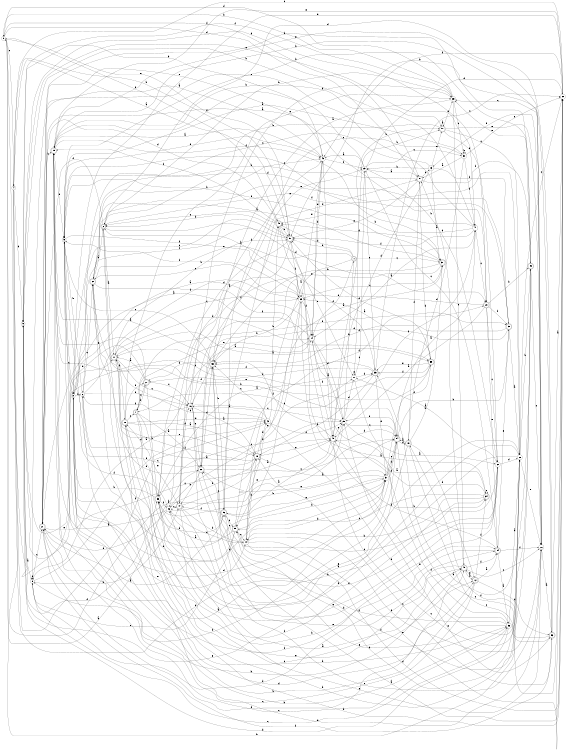 digraph n49_3 {
__start0 [label="" shape="none"];

rankdir=LR;
size="8,5";

s0 [style="filled", color="black", fillcolor="white" shape="circle", label="0"];
s1 [style="rounded,filled", color="black", fillcolor="white" shape="doublecircle", label="1"];
s2 [style="rounded,filled", color="black", fillcolor="white" shape="doublecircle", label="2"];
s3 [style="filled", color="black", fillcolor="white" shape="circle", label="3"];
s4 [style="filled", color="black", fillcolor="white" shape="circle", label="4"];
s5 [style="filled", color="black", fillcolor="white" shape="circle", label="5"];
s6 [style="filled", color="black", fillcolor="white" shape="circle", label="6"];
s7 [style="rounded,filled", color="black", fillcolor="white" shape="doublecircle", label="7"];
s8 [style="filled", color="black", fillcolor="white" shape="circle", label="8"];
s9 [style="filled", color="black", fillcolor="white" shape="circle", label="9"];
s10 [style="rounded,filled", color="black", fillcolor="white" shape="doublecircle", label="10"];
s11 [style="rounded,filled", color="black", fillcolor="white" shape="doublecircle", label="11"];
s12 [style="rounded,filled", color="black", fillcolor="white" shape="doublecircle", label="12"];
s13 [style="filled", color="black", fillcolor="white" shape="circle", label="13"];
s14 [style="rounded,filled", color="black", fillcolor="white" shape="doublecircle", label="14"];
s15 [style="rounded,filled", color="black", fillcolor="white" shape="doublecircle", label="15"];
s16 [style="filled", color="black", fillcolor="white" shape="circle", label="16"];
s17 [style="filled", color="black", fillcolor="white" shape="circle", label="17"];
s18 [style="rounded,filled", color="black", fillcolor="white" shape="doublecircle", label="18"];
s19 [style="rounded,filled", color="black", fillcolor="white" shape="doublecircle", label="19"];
s20 [style="rounded,filled", color="black", fillcolor="white" shape="doublecircle", label="20"];
s21 [style="rounded,filled", color="black", fillcolor="white" shape="doublecircle", label="21"];
s22 [style="filled", color="black", fillcolor="white" shape="circle", label="22"];
s23 [style="filled", color="black", fillcolor="white" shape="circle", label="23"];
s24 [style="rounded,filled", color="black", fillcolor="white" shape="doublecircle", label="24"];
s25 [style="filled", color="black", fillcolor="white" shape="circle", label="25"];
s26 [style="filled", color="black", fillcolor="white" shape="circle", label="26"];
s27 [style="rounded,filled", color="black", fillcolor="white" shape="doublecircle", label="27"];
s28 [style="filled", color="black", fillcolor="white" shape="circle", label="28"];
s29 [style="filled", color="black", fillcolor="white" shape="circle", label="29"];
s30 [style="filled", color="black", fillcolor="white" shape="circle", label="30"];
s31 [style="rounded,filled", color="black", fillcolor="white" shape="doublecircle", label="31"];
s32 [style="filled", color="black", fillcolor="white" shape="circle", label="32"];
s33 [style="rounded,filled", color="black", fillcolor="white" shape="doublecircle", label="33"];
s34 [style="rounded,filled", color="black", fillcolor="white" shape="doublecircle", label="34"];
s35 [style="rounded,filled", color="black", fillcolor="white" shape="doublecircle", label="35"];
s36 [style="filled", color="black", fillcolor="white" shape="circle", label="36"];
s37 [style="filled", color="black", fillcolor="white" shape="circle", label="37"];
s38 [style="rounded,filled", color="black", fillcolor="white" shape="doublecircle", label="38"];
s39 [style="filled", color="black", fillcolor="white" shape="circle", label="39"];
s40 [style="filled", color="black", fillcolor="white" shape="circle", label="40"];
s41 [style="filled", color="black", fillcolor="white" shape="circle", label="41"];
s42 [style="filled", color="black", fillcolor="white" shape="circle", label="42"];
s43 [style="filled", color="black", fillcolor="white" shape="circle", label="43"];
s44 [style="filled", color="black", fillcolor="white" shape="circle", label="44"];
s45 [style="rounded,filled", color="black", fillcolor="white" shape="doublecircle", label="45"];
s46 [style="filled", color="black", fillcolor="white" shape="circle", label="46"];
s47 [style="rounded,filled", color="black", fillcolor="white" shape="doublecircle", label="47"];
s48 [style="rounded,filled", color="black", fillcolor="white" shape="doublecircle", label="48"];
s49 [style="rounded,filled", color="black", fillcolor="white" shape="doublecircle", label="49"];
s50 [style="rounded,filled", color="black", fillcolor="white" shape="doublecircle", label="50"];
s51 [style="rounded,filled", color="black", fillcolor="white" shape="doublecircle", label="51"];
s52 [style="rounded,filled", color="black", fillcolor="white" shape="doublecircle", label="52"];
s53 [style="rounded,filled", color="black", fillcolor="white" shape="doublecircle", label="53"];
s54 [style="rounded,filled", color="black", fillcolor="white" shape="doublecircle", label="54"];
s55 [style="rounded,filled", color="black", fillcolor="white" shape="doublecircle", label="55"];
s56 [style="rounded,filled", color="black", fillcolor="white" shape="doublecircle", label="56"];
s57 [style="rounded,filled", color="black", fillcolor="white" shape="doublecircle", label="57"];
s58 [style="rounded,filled", color="black", fillcolor="white" shape="doublecircle", label="58"];
s59 [style="rounded,filled", color="black", fillcolor="white" shape="doublecircle", label="59"];
s60 [style="rounded,filled", color="black", fillcolor="white" shape="doublecircle", label="60"];
s0 -> s25 [label="a"];
s0 -> s28 [label="b"];
s0 -> s4 [label="c"];
s0 -> s51 [label="d"];
s0 -> s49 [label="e"];
s0 -> s51 [label="f"];
s1 -> s44 [label="a"];
s1 -> s57 [label="b"];
s1 -> s31 [label="c"];
s1 -> s49 [label="d"];
s1 -> s52 [label="e"];
s1 -> s14 [label="f"];
s2 -> s11 [label="a"];
s2 -> s39 [label="b"];
s2 -> s48 [label="c"];
s2 -> s20 [label="d"];
s2 -> s18 [label="e"];
s2 -> s21 [label="f"];
s3 -> s14 [label="a"];
s3 -> s6 [label="b"];
s3 -> s57 [label="c"];
s3 -> s37 [label="d"];
s3 -> s44 [label="e"];
s3 -> s32 [label="f"];
s4 -> s57 [label="a"];
s4 -> s57 [label="b"];
s4 -> s37 [label="c"];
s4 -> s9 [label="d"];
s4 -> s11 [label="e"];
s4 -> s42 [label="f"];
s5 -> s30 [label="a"];
s5 -> s36 [label="b"];
s5 -> s3 [label="c"];
s5 -> s37 [label="d"];
s5 -> s43 [label="e"];
s5 -> s29 [label="f"];
s6 -> s40 [label="a"];
s6 -> s5 [label="b"];
s6 -> s52 [label="c"];
s6 -> s12 [label="d"];
s6 -> s16 [label="e"];
s6 -> s29 [label="f"];
s7 -> s60 [label="a"];
s7 -> s36 [label="b"];
s7 -> s27 [label="c"];
s7 -> s56 [label="d"];
s7 -> s47 [label="e"];
s7 -> s38 [label="f"];
s8 -> s42 [label="a"];
s8 -> s47 [label="b"];
s8 -> s21 [label="c"];
s8 -> s24 [label="d"];
s8 -> s8 [label="e"];
s8 -> s42 [label="f"];
s9 -> s8 [label="a"];
s9 -> s41 [label="b"];
s9 -> s35 [label="c"];
s9 -> s20 [label="d"];
s9 -> s41 [label="e"];
s9 -> s33 [label="f"];
s10 -> s18 [label="a"];
s10 -> s28 [label="b"];
s10 -> s7 [label="c"];
s10 -> s42 [label="d"];
s10 -> s39 [label="e"];
s10 -> s27 [label="f"];
s11 -> s59 [label="a"];
s11 -> s57 [label="b"];
s11 -> s16 [label="c"];
s11 -> s14 [label="d"];
s11 -> s12 [label="e"];
s11 -> s10 [label="f"];
s12 -> s24 [label="a"];
s12 -> s3 [label="b"];
s12 -> s15 [label="c"];
s12 -> s53 [label="d"];
s12 -> s48 [label="e"];
s12 -> s34 [label="f"];
s13 -> s31 [label="a"];
s13 -> s23 [label="b"];
s13 -> s52 [label="c"];
s13 -> s40 [label="d"];
s13 -> s50 [label="e"];
s13 -> s38 [label="f"];
s14 -> s21 [label="a"];
s14 -> s43 [label="b"];
s14 -> s25 [label="c"];
s14 -> s25 [label="d"];
s14 -> s7 [label="e"];
s14 -> s40 [label="f"];
s15 -> s43 [label="a"];
s15 -> s50 [label="b"];
s15 -> s36 [label="c"];
s15 -> s5 [label="d"];
s15 -> s26 [label="e"];
s15 -> s31 [label="f"];
s16 -> s18 [label="a"];
s16 -> s39 [label="b"];
s16 -> s25 [label="c"];
s16 -> s24 [label="d"];
s16 -> s60 [label="e"];
s16 -> s6 [label="f"];
s17 -> s33 [label="a"];
s17 -> s50 [label="b"];
s17 -> s23 [label="c"];
s17 -> s35 [label="d"];
s17 -> s17 [label="e"];
s17 -> s36 [label="f"];
s18 -> s37 [label="a"];
s18 -> s46 [label="b"];
s18 -> s5 [label="c"];
s18 -> s42 [label="d"];
s18 -> s40 [label="e"];
s18 -> s11 [label="f"];
s19 -> s54 [label="a"];
s19 -> s31 [label="b"];
s19 -> s22 [label="c"];
s19 -> s12 [label="d"];
s19 -> s9 [label="e"];
s19 -> s51 [label="f"];
s20 -> s40 [label="a"];
s20 -> s45 [label="b"];
s20 -> s32 [label="c"];
s20 -> s16 [label="d"];
s20 -> s24 [label="e"];
s20 -> s38 [label="f"];
s21 -> s20 [label="a"];
s21 -> s15 [label="b"];
s21 -> s40 [label="c"];
s21 -> s48 [label="d"];
s21 -> s43 [label="e"];
s21 -> s53 [label="f"];
s22 -> s56 [label="a"];
s22 -> s10 [label="b"];
s22 -> s4 [label="c"];
s22 -> s3 [label="d"];
s22 -> s15 [label="e"];
s22 -> s43 [label="f"];
s23 -> s43 [label="a"];
s23 -> s32 [label="b"];
s23 -> s30 [label="c"];
s23 -> s22 [label="d"];
s23 -> s35 [label="e"];
s23 -> s15 [label="f"];
s24 -> s36 [label="a"];
s24 -> s10 [label="b"];
s24 -> s23 [label="c"];
s24 -> s57 [label="d"];
s24 -> s38 [label="e"];
s24 -> s26 [label="f"];
s25 -> s32 [label="a"];
s25 -> s1 [label="b"];
s25 -> s54 [label="c"];
s25 -> s17 [label="d"];
s25 -> s46 [label="e"];
s25 -> s41 [label="f"];
s26 -> s53 [label="a"];
s26 -> s15 [label="b"];
s26 -> s39 [label="c"];
s26 -> s52 [label="d"];
s26 -> s16 [label="e"];
s26 -> s13 [label="f"];
s27 -> s11 [label="a"];
s27 -> s33 [label="b"];
s27 -> s16 [label="c"];
s27 -> s9 [label="d"];
s27 -> s15 [label="e"];
s27 -> s7 [label="f"];
s28 -> s33 [label="a"];
s28 -> s45 [label="b"];
s28 -> s22 [label="c"];
s28 -> s33 [label="d"];
s28 -> s26 [label="e"];
s28 -> s2 [label="f"];
s29 -> s55 [label="a"];
s29 -> s58 [label="b"];
s29 -> s11 [label="c"];
s29 -> s14 [label="d"];
s29 -> s55 [label="e"];
s29 -> s5 [label="f"];
s30 -> s51 [label="a"];
s30 -> s30 [label="b"];
s30 -> s56 [label="c"];
s30 -> s19 [label="d"];
s30 -> s22 [label="e"];
s30 -> s41 [label="f"];
s31 -> s3 [label="a"];
s31 -> s58 [label="b"];
s31 -> s29 [label="c"];
s31 -> s49 [label="d"];
s31 -> s47 [label="e"];
s31 -> s5 [label="f"];
s32 -> s17 [label="a"];
s32 -> s40 [label="b"];
s32 -> s55 [label="c"];
s32 -> s28 [label="d"];
s32 -> s46 [label="e"];
s32 -> s60 [label="f"];
s33 -> s14 [label="a"];
s33 -> s3 [label="b"];
s33 -> s25 [label="c"];
s33 -> s10 [label="d"];
s33 -> s28 [label="e"];
s33 -> s46 [label="f"];
s34 -> s14 [label="a"];
s34 -> s44 [label="b"];
s34 -> s55 [label="c"];
s34 -> s29 [label="d"];
s34 -> s34 [label="e"];
s34 -> s6 [label="f"];
s35 -> s2 [label="a"];
s35 -> s18 [label="b"];
s35 -> s22 [label="c"];
s35 -> s27 [label="d"];
s35 -> s37 [label="e"];
s35 -> s11 [label="f"];
s36 -> s28 [label="a"];
s36 -> s40 [label="b"];
s36 -> s8 [label="c"];
s36 -> s9 [label="d"];
s36 -> s58 [label="e"];
s36 -> s58 [label="f"];
s37 -> s41 [label="a"];
s37 -> s33 [label="b"];
s37 -> s54 [label="c"];
s37 -> s44 [label="d"];
s37 -> s3 [label="e"];
s37 -> s54 [label="f"];
s38 -> s28 [label="a"];
s38 -> s54 [label="b"];
s38 -> s5 [label="c"];
s38 -> s60 [label="d"];
s38 -> s52 [label="e"];
s38 -> s58 [label="f"];
s39 -> s58 [label="a"];
s39 -> s0 [label="b"];
s39 -> s30 [label="c"];
s39 -> s0 [label="d"];
s39 -> s48 [label="e"];
s39 -> s9 [label="f"];
s40 -> s56 [label="a"];
s40 -> s50 [label="b"];
s40 -> s45 [label="c"];
s40 -> s54 [label="d"];
s40 -> s25 [label="e"];
s40 -> s58 [label="f"];
s41 -> s14 [label="a"];
s41 -> s49 [label="b"];
s41 -> s20 [label="c"];
s41 -> s5 [label="d"];
s41 -> s8 [label="e"];
s41 -> s57 [label="f"];
s42 -> s16 [label="a"];
s42 -> s49 [label="b"];
s42 -> s58 [label="c"];
s42 -> s11 [label="d"];
s42 -> s28 [label="e"];
s42 -> s25 [label="f"];
s43 -> s21 [label="a"];
s43 -> s9 [label="b"];
s43 -> s40 [label="c"];
s43 -> s14 [label="d"];
s43 -> s29 [label="e"];
s43 -> s23 [label="f"];
s44 -> s31 [label="a"];
s44 -> s18 [label="b"];
s44 -> s46 [label="c"];
s44 -> s22 [label="d"];
s44 -> s22 [label="e"];
s44 -> s26 [label="f"];
s45 -> s35 [label="a"];
s45 -> s5 [label="b"];
s45 -> s26 [label="c"];
s45 -> s21 [label="d"];
s45 -> s39 [label="e"];
s45 -> s55 [label="f"];
s46 -> s15 [label="a"];
s46 -> s34 [label="b"];
s46 -> s47 [label="c"];
s46 -> s17 [label="d"];
s46 -> s21 [label="e"];
s46 -> s5 [label="f"];
s47 -> s48 [label="a"];
s47 -> s44 [label="b"];
s47 -> s18 [label="c"];
s47 -> s16 [label="d"];
s47 -> s26 [label="e"];
s47 -> s43 [label="f"];
s48 -> s12 [label="a"];
s48 -> s21 [label="b"];
s48 -> s26 [label="c"];
s48 -> s51 [label="d"];
s48 -> s60 [label="e"];
s48 -> s24 [label="f"];
s49 -> s34 [label="a"];
s49 -> s57 [label="b"];
s49 -> s2 [label="c"];
s49 -> s21 [label="d"];
s49 -> s17 [label="e"];
s49 -> s15 [label="f"];
s50 -> s50 [label="a"];
s50 -> s2 [label="b"];
s50 -> s28 [label="c"];
s50 -> s39 [label="d"];
s50 -> s26 [label="e"];
s50 -> s32 [label="f"];
s51 -> s23 [label="a"];
s51 -> s6 [label="b"];
s51 -> s13 [label="c"];
s51 -> s59 [label="d"];
s51 -> s57 [label="e"];
s51 -> s45 [label="f"];
s52 -> s2 [label="a"];
s52 -> s43 [label="b"];
s52 -> s29 [label="c"];
s52 -> s60 [label="d"];
s52 -> s54 [label="e"];
s52 -> s59 [label="f"];
s53 -> s22 [label="a"];
s53 -> s57 [label="b"];
s53 -> s18 [label="c"];
s53 -> s2 [label="d"];
s53 -> s25 [label="e"];
s53 -> s19 [label="f"];
s54 -> s21 [label="a"];
s54 -> s8 [label="b"];
s54 -> s53 [label="c"];
s54 -> s19 [label="d"];
s54 -> s25 [label="e"];
s54 -> s59 [label="f"];
s55 -> s33 [label="a"];
s55 -> s37 [label="b"];
s55 -> s44 [label="c"];
s55 -> s52 [label="d"];
s55 -> s8 [label="e"];
s55 -> s20 [label="f"];
s56 -> s21 [label="a"];
s56 -> s28 [label="b"];
s56 -> s55 [label="c"];
s56 -> s51 [label="d"];
s56 -> s37 [label="e"];
s56 -> s47 [label="f"];
s57 -> s46 [label="a"];
s57 -> s2 [label="b"];
s57 -> s3 [label="c"];
s57 -> s33 [label="d"];
s57 -> s0 [label="e"];
s57 -> s29 [label="f"];
s58 -> s15 [label="a"];
s58 -> s56 [label="b"];
s58 -> s5 [label="c"];
s58 -> s27 [label="d"];
s58 -> s23 [label="e"];
s58 -> s16 [label="f"];
s59 -> s29 [label="a"];
s59 -> s15 [label="b"];
s59 -> s7 [label="c"];
s59 -> s57 [label="d"];
s59 -> s35 [label="e"];
s59 -> s35 [label="f"];
s60 -> s0 [label="a"];
s60 -> s47 [label="b"];
s60 -> s54 [label="c"];
s60 -> s58 [label="d"];
s60 -> s54 [label="e"];
s60 -> s49 [label="f"];

}